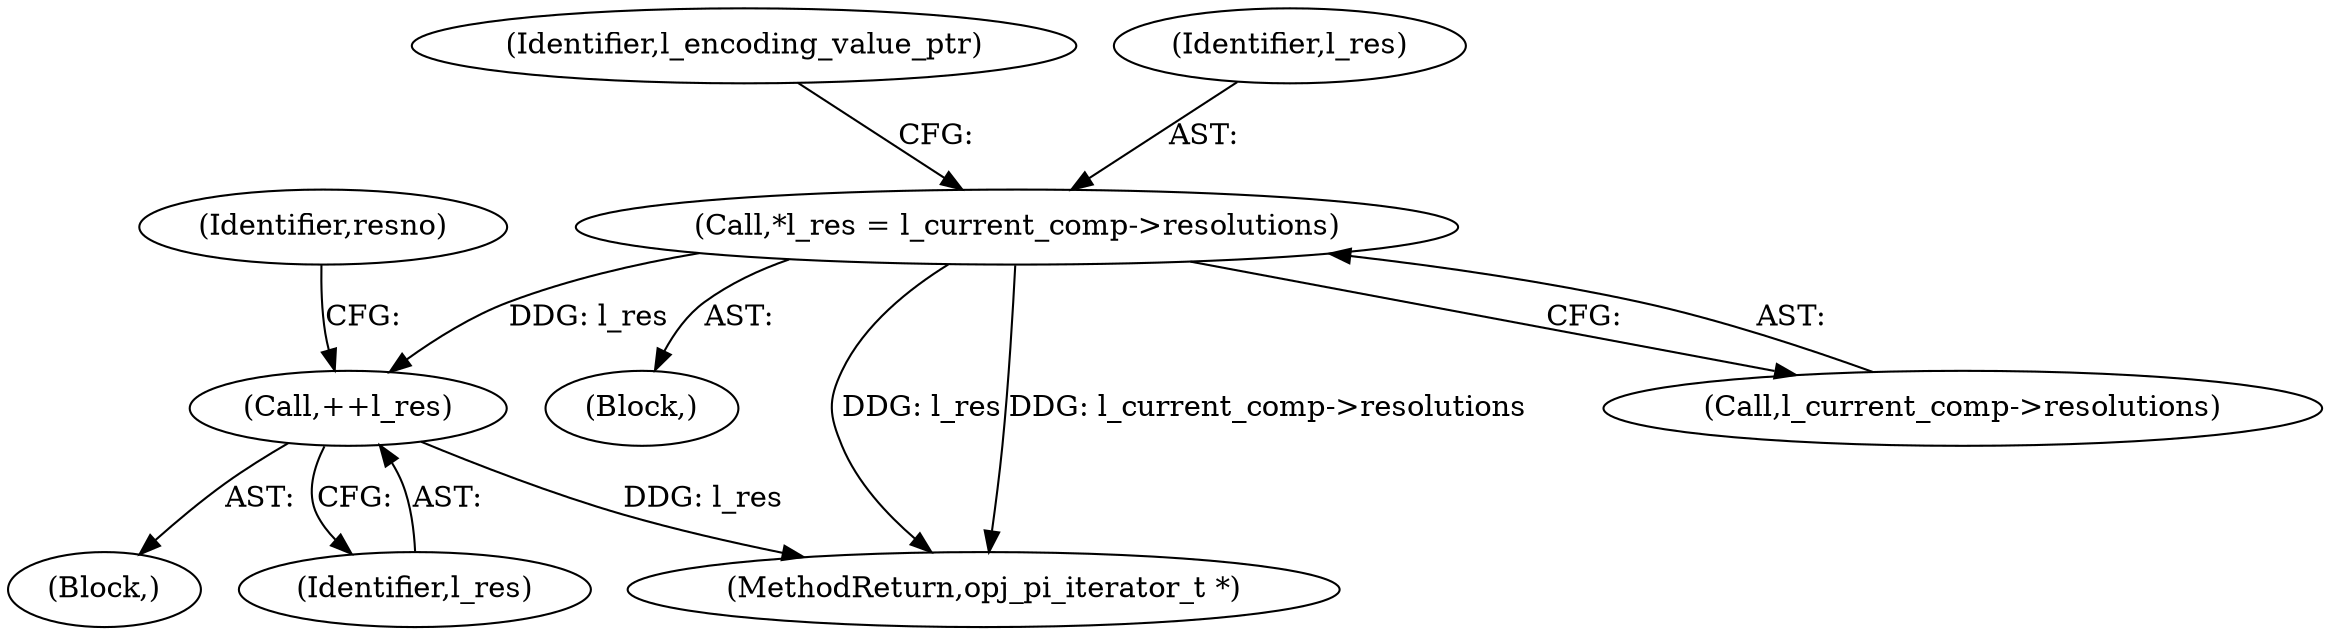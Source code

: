 digraph "0_openjpeg_ef01f18dfc6780b776d0674ed3e7415c6ef54d24@pointer" {
"1000601" [label="(Call,*l_res = l_current_comp->resolutions)"];
"1000665" [label="(Call,++l_res)"];
"1000601" [label="(Call,*l_res = l_current_comp->resolutions)"];
"1000599" [label="(Block,)"];
"1000636" [label="(Block,)"];
"1000635" [label="(Identifier,resno)"];
"1000607" [label="(Identifier,l_encoding_value_ptr)"];
"1000713" [label="(MethodReturn,opj_pi_iterator_t *)"];
"1000665" [label="(Call,++l_res)"];
"1000602" [label="(Identifier,l_res)"];
"1000666" [label="(Identifier,l_res)"];
"1000603" [label="(Call,l_current_comp->resolutions)"];
"1000601" -> "1000599"  [label="AST: "];
"1000601" -> "1000603"  [label="CFG: "];
"1000602" -> "1000601"  [label="AST: "];
"1000603" -> "1000601"  [label="AST: "];
"1000607" -> "1000601"  [label="CFG: "];
"1000601" -> "1000713"  [label="DDG: l_res"];
"1000601" -> "1000713"  [label="DDG: l_current_comp->resolutions"];
"1000601" -> "1000665"  [label="DDG: l_res"];
"1000665" -> "1000636"  [label="AST: "];
"1000665" -> "1000666"  [label="CFG: "];
"1000666" -> "1000665"  [label="AST: "];
"1000635" -> "1000665"  [label="CFG: "];
"1000665" -> "1000713"  [label="DDG: l_res"];
}
